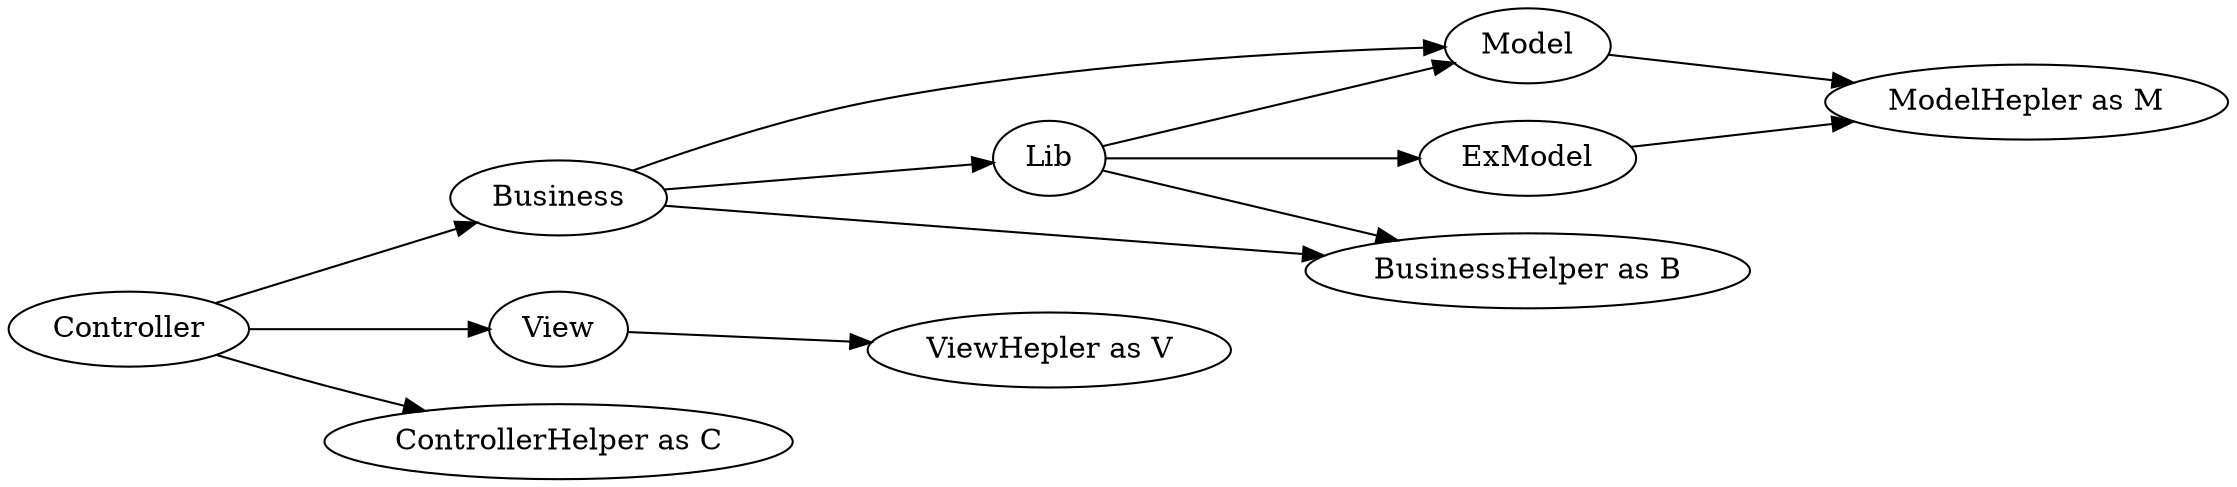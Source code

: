 digraph G{
/* This is a graphviz file */
graph [rankdir = "LR"];

    Controller -> Business -> Model;
    
    Business -> Lib;
    Lib->ExModel;
    Lib->Model;
    Controller -> View;

    Controller ->ControllerHelper;

    Business ->BusinessHelper;
    Lib ->BusinessHelper;

    Model ->ModelHepler;
    ExModel ->ModelHepler;
    View -> ViewHepler;
    ControllerHelper [label="ControllerHelper as C"];
    BusinessHelper [label="BusinessHelper as B"];
    ModelHepler [label="ModelHepler as M"];
    ViewHepler [label="ViewHepler as V"];

}
